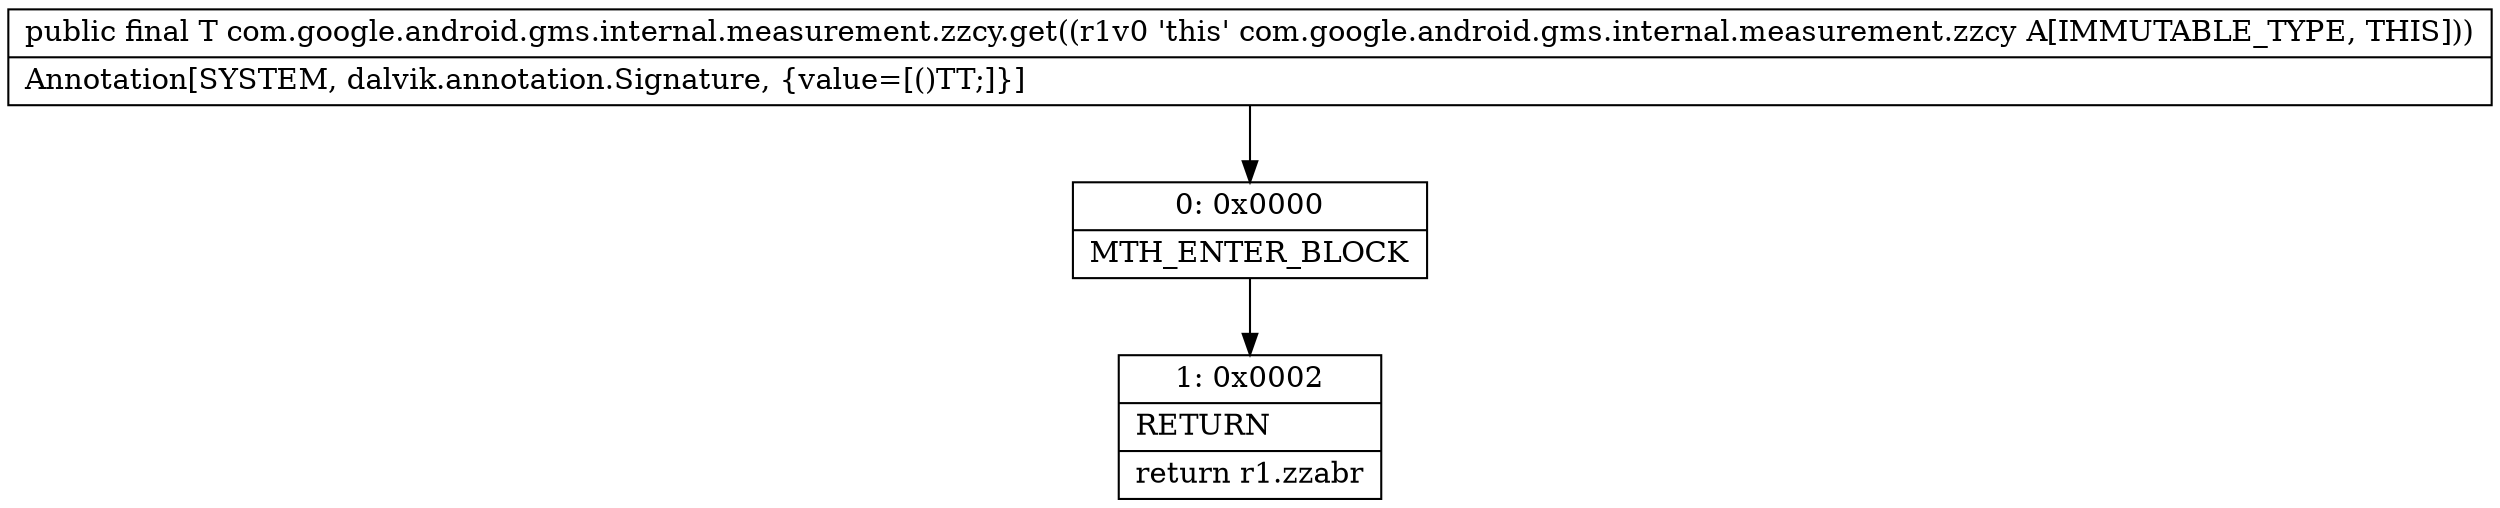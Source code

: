digraph "CFG forcom.google.android.gms.internal.measurement.zzcy.get()Ljava\/lang\/Object;" {
Node_0 [shape=record,label="{0\:\ 0x0000|MTH_ENTER_BLOCK\l}"];
Node_1 [shape=record,label="{1\:\ 0x0002|RETURN\l|return r1.zzabr\l}"];
MethodNode[shape=record,label="{public final T com.google.android.gms.internal.measurement.zzcy.get((r1v0 'this' com.google.android.gms.internal.measurement.zzcy A[IMMUTABLE_TYPE, THIS]))  | Annotation[SYSTEM, dalvik.annotation.Signature, \{value=[()TT;]\}]\l}"];
MethodNode -> Node_0;
Node_0 -> Node_1;
}

